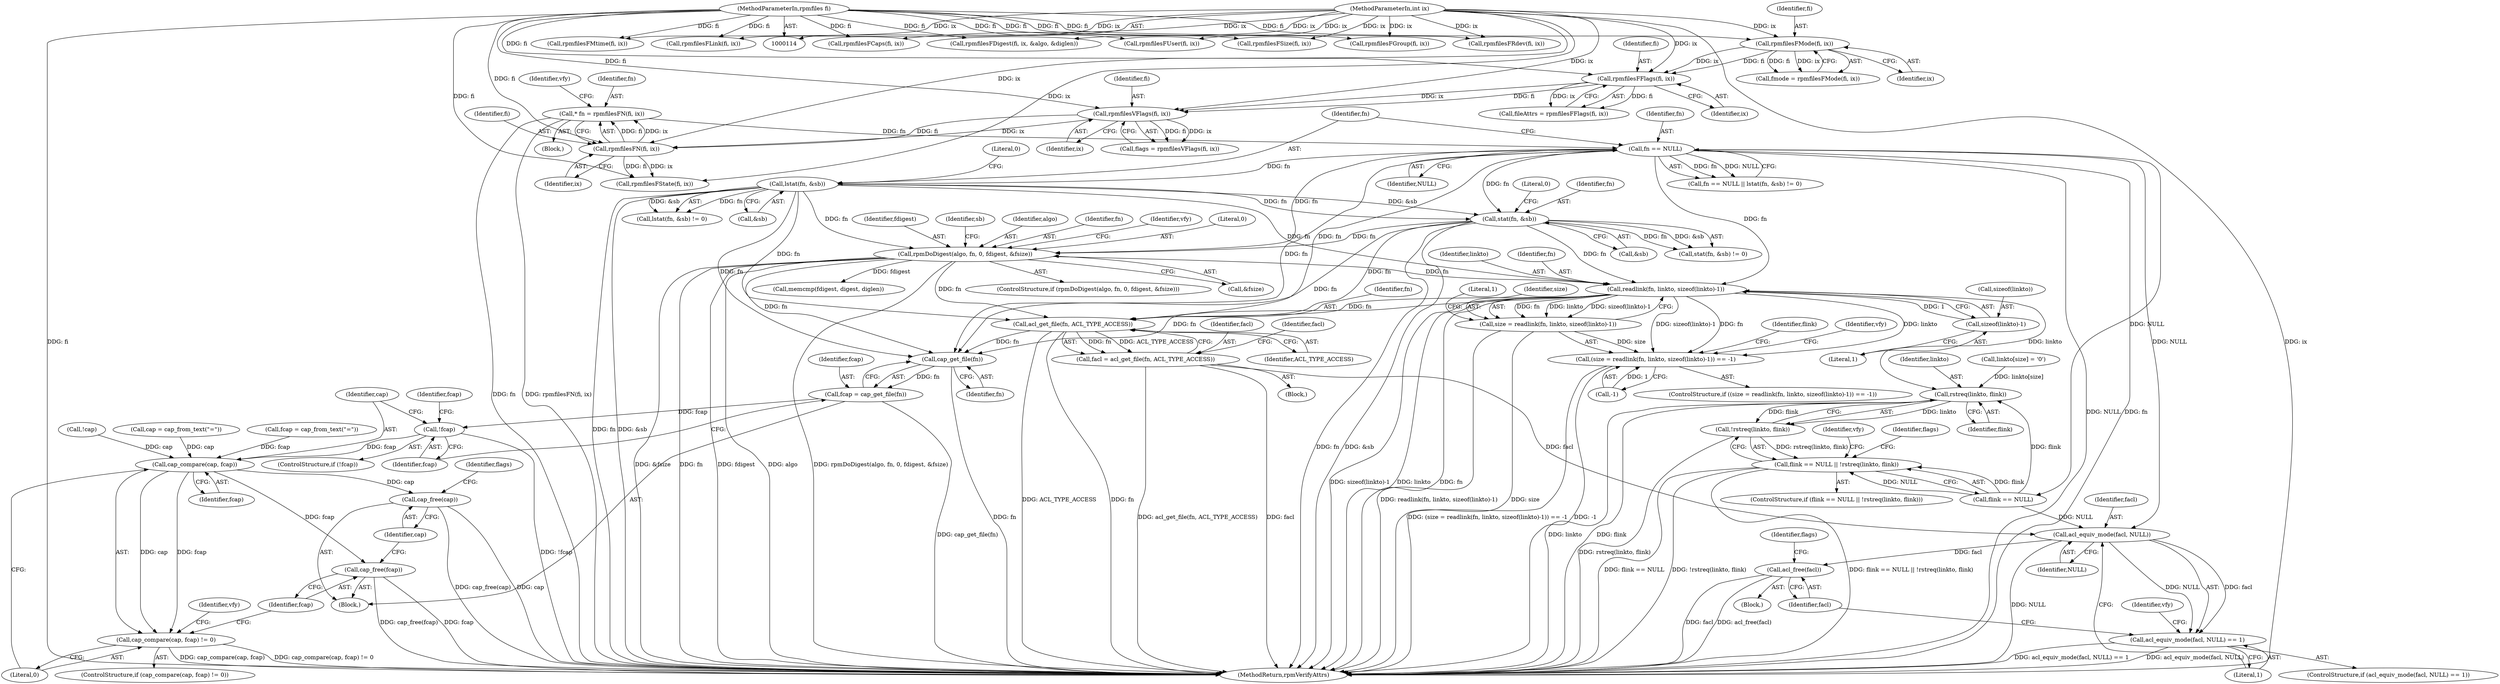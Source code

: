 digraph "0_rpm_c815822c8bdb138066ff58c624ae83e3a12ebfa9@API" {
"1000332" [label="(Call,readlink(fn, linkto, sizeof(linkto)-1))"];
"1000285" [label="(Call,rpmDoDigest(algo, fn, 0, fdigest, &fsize))"];
"1000183" [label="(Call,lstat(fn, &sb))"];
"1000179" [label="(Call,fn == NULL)"];
"1000138" [label="(Call,* fn = rpmfilesFN(fi, ix))"];
"1000140" [label="(Call,rpmfilesFN(fi, ix))"];
"1000134" [label="(Call,rpmfilesVFlags(fi, ix))"];
"1000128" [label="(Call,rpmfilesFFlags(fi, ix))"];
"1000122" [label="(Call,rpmfilesFMode(fi, ix))"];
"1000115" [label="(MethodParameterIn,rpmfiles fi)"];
"1000116" [label="(MethodParameterIn,int ix)"];
"1000203" [label="(Call,stat(fn, &sb))"];
"1000335" [label="(Call,sizeof(linkto)-1)"];
"1000329" [label="(Call,(size = readlink(fn, linkto, sizeof(linkto)-1)) == -1)"];
"1000330" [label="(Call,size = readlink(fn, linkto, sizeof(linkto)-1))"];
"1000365" [label="(Call,rstreq(linkto, flink))"];
"1000364" [label="(Call,!rstreq(linkto, flink))"];
"1000360" [label="(Call,flink == NULL || !rstreq(linkto, flink))"];
"1000425" [label="(Call,acl_get_file(fn, ACL_TYPE_ACCESS))"];
"1000423" [label="(Call,facl = acl_get_file(fn, ACL_TYPE_ACCESS))"];
"1000433" [label="(Call,acl_equiv_mode(facl, NULL))"];
"1000432" [label="(Call,acl_equiv_mode(facl, NULL) == 1)"];
"1000441" [label="(Call,acl_free(facl))"];
"1000524" [label="(Call,cap_get_file(fn))"];
"1000522" [label="(Call,fcap = cap_get_file(fn))"];
"1000527" [label="(Call,!fcap)"];
"1000536" [label="(Call,cap_compare(cap, fcap))"];
"1000535" [label="(Call,cap_compare(cap, fcap) != 0)"];
"1000543" [label="(Call,cap_free(fcap))"];
"1000545" [label="(Call,cap_free(cap))"];
"1000204" [label="(Identifier,fn)"];
"1000124" [label="(Identifier,ix)"];
"1000359" [label="(ControlStructure,if (flink == NULL || !rstreq(linkto, flink)))"];
"1000527" [label="(Call,!fcap)"];
"1000523" [label="(Identifier,fcap)"];
"1000544" [label="(Identifier,fcap)"];
"1000134" [label="(Call,rpmfilesVFlags(fi, ix))"];
"1000118" [label="(Block,)"];
"1000706" [label="(MethodReturn,rpmVerifyAttrs)"];
"1000367" [label="(Identifier,flink)"];
"1000536" [label="(Call,cap_compare(cap, fcap))"];
"1000203" [label="(Call,stat(fn, &sb))"];
"1000335" [label="(Call,sizeof(linkto)-1)"];
"1000187" [label="(Literal,0)"];
"1000129" [label="(Identifier,fi)"];
"1000369" [label="(Identifier,vfy)"];
"1000442" [label="(Identifier,facl)"];
"1000183" [label="(Call,lstat(fn, &sb))"];
"1000364" [label="(Call,!rstreq(linkto, flink))"];
"1000302" [label="(Identifier,sb)"];
"1000135" [label="(Identifier,fi)"];
"1000432" [label="(Call,acl_equiv_mode(facl, NULL) == 1)"];
"1000332" [label="(Call,readlink(fn, linkto, sizeof(linkto)-1))"];
"1000139" [label="(Identifier,fn)"];
"1000180" [label="(Identifier,fn)"];
"1000132" [label="(Call,flags = rpmfilesVFlags(fi, ix))"];
"1000434" [label="(Identifier,facl)"];
"1000426" [label="(Identifier,fn)"];
"1000179" [label="(Call,fn == NULL)"];
"1000181" [label="(Identifier,NULL)"];
"1000339" [label="(Call,-1)"];
"1000185" [label="(Call,&sb)"];
"1000423" [label="(Call,facl = acl_get_file(fn, ACL_TYPE_ACCESS))"];
"1000361" [label="(Call,flink == NULL)"];
"1000116" [label="(MethodParameterIn,int ix)"];
"1000330" [label="(Call,size = readlink(fn, linkto, sizeof(linkto)-1))"];
"1000526" [label="(ControlStructure,if (!fcap))"];
"1000336" [label="(Call,sizeof(linkto))"];
"1000541" [label="(Identifier,vfy)"];
"1000366" [label="(Identifier,linkto)"];
"1000329" [label="(Call,(size = readlink(fn, linkto, sizeof(linkto)-1)) == -1)"];
"1000524" [label="(Call,cap_get_file(fn))"];
"1000123" [label="(Identifier,fi)"];
"1000286" [label="(Identifier,algo)"];
"1000115" [label="(MethodParameterIn,rpmfiles fi)"];
"1000424" [label="(Identifier,facl)"];
"1000381" [label="(Call,rpmfilesFSize(fi, ix))"];
"1000333" [label="(Identifier,fn)"];
"1000433" [label="(Call,acl_equiv_mode(facl, NULL))"];
"1000429" [label="(Identifier,facl)"];
"1000439" [label="(Identifier,vfy)"];
"1000140" [label="(Call,rpmfilesFN(fi, ix))"];
"1000120" [label="(Call,fmode = rpmfilesFMode(fi, ix))"];
"1000537" [label="(Identifier,cap)"];
"1000505" [label="(Block,)"];
"1000138" [label="(Call,* fn = rpmfilesFN(fi, ix))"];
"1000550" [label="(Identifier,flags)"];
"1000306" [label="(Call,memcmp(fdigest, digest, diglen))"];
"1000284" [label="(ControlStructure,if (rpmDoDigest(algo, fn, 0, fdigest, &fsize)))"];
"1000530" [label="(Call,fcap = cap_from_text(\"=\"))"];
"1000350" [label="(Identifier,flink)"];
"1000287" [label="(Identifier,fn)"];
"1000511" [label="(Call,rpmfilesFCaps(fi, ix))"];
"1000543" [label="(Call,cap_free(fcap))"];
"1000334" [label="(Identifier,linkto)"];
"1000427" [label="(Identifier,ACL_TYPE_ACCESS)"];
"1000535" [label="(Call,cap_compare(cap, fcap) != 0)"];
"1000285" [label="(Call,rpmDoDigest(algo, fn, 0, fdigest, &fsize))"];
"1000141" [label="(Identifier,fi)"];
"1000184" [label="(Identifier,fn)"];
"1000525" [label="(Identifier,fn)"];
"1000435" [label="(Identifier,NULL)"];
"1000342" [label="(Identifier,vfy)"];
"1000534" [label="(ControlStructure,if (cap_compare(cap, fcap) != 0))"];
"1000142" [label="(Identifier,ix)"];
"1000441" [label="(Call,acl_free(facl))"];
"1000531" [label="(Identifier,fcap)"];
"1000126" [label="(Call,fileAttrs = rpmfilesFFlags(fi, ix))"];
"1000431" [label="(ControlStructure,if (acl_equiv_mode(facl, NULL) == 1))"];
"1000146" [label="(Identifier,vfy)"];
"1000290" [label="(Call,&fsize)"];
"1000351" [label="(Call,rpmfilesFLink(fi, ix))"];
"1000546" [label="(Identifier,cap)"];
"1000490" [label="(Call,rpmfilesFRdev(fi, ix))"];
"1000522" [label="(Call,fcap = cap_get_file(fn))"];
"1000518" [label="(Call,cap = cap_from_text(\"=\"))"];
"1000149" [label="(Call,rpmfilesFState(fi, ix))"];
"1000538" [label="(Identifier,fcap)"];
"1000539" [label="(Literal,0)"];
"1000445" [label="(Identifier,flags)"];
"1000545" [label="(Call,cap_free(cap))"];
"1000365" [label="(Call,rstreq(linkto, flink))"];
"1000122" [label="(Call,rpmfilesFMode(fi, ix))"];
"1000207" [label="(Literal,0)"];
"1000391" [label="(Block,)"];
"1000294" [label="(Identifier,vfy)"];
"1000288" [label="(Literal,0)"];
"1000338" [label="(Literal,1)"];
"1000289" [label="(Identifier,fdigest)"];
"1000128" [label="(Call,rpmfilesFFlags(fi, ix))"];
"1000436" [label="(Literal,1)"];
"1000648" [label="(Call,rpmfilesFGroup(fi, ix))"];
"1000354" [label="(Call,linkto[size] = '\0')"];
"1000182" [label="(Call,lstat(fn, &sb) != 0)"];
"1000578" [label="(Call,rpmfilesFUser(fi, ix))"];
"1000178" [label="(Call,fn == NULL || lstat(fn, &sb) != 0)"];
"1000130" [label="(Identifier,ix)"];
"1000205" [label="(Call,&sb)"];
"1000328" [label="(ControlStructure,if ((size = readlink(fn, linkto, sizeof(linkto)-1)) == -1))"];
"1000515" [label="(Call,!cap)"];
"1000528" [label="(Identifier,fcap)"];
"1000425" [label="(Call,acl_get_file(fn, ACL_TYPE_ACCESS))"];
"1000373" [label="(Identifier,flags)"];
"1000331" [label="(Identifier,size)"];
"1000556" [label="(Call,rpmfilesFMtime(fi, ix))"];
"1000340" [label="(Literal,1)"];
"1000430" [label="(Block,)"];
"1000360" [label="(Call,flink == NULL || !rstreq(linkto, flink))"];
"1000202" [label="(Call,stat(fn, &sb) != 0)"];
"1000274" [label="(Call,rpmfilesFDigest(fi, ix, &algo, &diglen))"];
"1000136" [label="(Identifier,ix)"];
"1000332" -> "1000330"  [label="AST: "];
"1000332" -> "1000335"  [label="CFG: "];
"1000333" -> "1000332"  [label="AST: "];
"1000334" -> "1000332"  [label="AST: "];
"1000335" -> "1000332"  [label="AST: "];
"1000330" -> "1000332"  [label="CFG: "];
"1000332" -> "1000706"  [label="DDG: linkto"];
"1000332" -> "1000706"  [label="DDG: fn"];
"1000332" -> "1000706"  [label="DDG: sizeof(linkto)-1"];
"1000332" -> "1000329"  [label="DDG: fn"];
"1000332" -> "1000329"  [label="DDG: linkto"];
"1000332" -> "1000329"  [label="DDG: sizeof(linkto)-1"];
"1000332" -> "1000330"  [label="DDG: fn"];
"1000332" -> "1000330"  [label="DDG: linkto"];
"1000332" -> "1000330"  [label="DDG: sizeof(linkto)-1"];
"1000285" -> "1000332"  [label="DDG: fn"];
"1000183" -> "1000332"  [label="DDG: fn"];
"1000179" -> "1000332"  [label="DDG: fn"];
"1000203" -> "1000332"  [label="DDG: fn"];
"1000335" -> "1000332"  [label="DDG: 1"];
"1000332" -> "1000365"  [label="DDG: linkto"];
"1000332" -> "1000425"  [label="DDG: fn"];
"1000332" -> "1000524"  [label="DDG: fn"];
"1000285" -> "1000284"  [label="AST: "];
"1000285" -> "1000290"  [label="CFG: "];
"1000286" -> "1000285"  [label="AST: "];
"1000287" -> "1000285"  [label="AST: "];
"1000288" -> "1000285"  [label="AST: "];
"1000289" -> "1000285"  [label="AST: "];
"1000290" -> "1000285"  [label="AST: "];
"1000294" -> "1000285"  [label="CFG: "];
"1000302" -> "1000285"  [label="CFG: "];
"1000285" -> "1000706"  [label="DDG: algo"];
"1000285" -> "1000706"  [label="DDG: rpmDoDigest(algo, fn, 0, fdigest, &fsize)"];
"1000285" -> "1000706"  [label="DDG: &fsize"];
"1000285" -> "1000706"  [label="DDG: fn"];
"1000285" -> "1000706"  [label="DDG: fdigest"];
"1000183" -> "1000285"  [label="DDG: fn"];
"1000179" -> "1000285"  [label="DDG: fn"];
"1000203" -> "1000285"  [label="DDG: fn"];
"1000285" -> "1000306"  [label="DDG: fdigest"];
"1000285" -> "1000425"  [label="DDG: fn"];
"1000285" -> "1000524"  [label="DDG: fn"];
"1000183" -> "1000182"  [label="AST: "];
"1000183" -> "1000185"  [label="CFG: "];
"1000184" -> "1000183"  [label="AST: "];
"1000185" -> "1000183"  [label="AST: "];
"1000187" -> "1000183"  [label="CFG: "];
"1000183" -> "1000706"  [label="DDG: &sb"];
"1000183" -> "1000706"  [label="DDG: fn"];
"1000183" -> "1000182"  [label="DDG: fn"];
"1000183" -> "1000182"  [label="DDG: &sb"];
"1000179" -> "1000183"  [label="DDG: fn"];
"1000183" -> "1000203"  [label="DDG: fn"];
"1000183" -> "1000203"  [label="DDG: &sb"];
"1000183" -> "1000425"  [label="DDG: fn"];
"1000183" -> "1000524"  [label="DDG: fn"];
"1000179" -> "1000178"  [label="AST: "];
"1000179" -> "1000181"  [label="CFG: "];
"1000180" -> "1000179"  [label="AST: "];
"1000181" -> "1000179"  [label="AST: "];
"1000184" -> "1000179"  [label="CFG: "];
"1000178" -> "1000179"  [label="CFG: "];
"1000179" -> "1000706"  [label="DDG: NULL"];
"1000179" -> "1000706"  [label="DDG: fn"];
"1000179" -> "1000178"  [label="DDG: fn"];
"1000179" -> "1000178"  [label="DDG: NULL"];
"1000138" -> "1000179"  [label="DDG: fn"];
"1000179" -> "1000203"  [label="DDG: fn"];
"1000179" -> "1000361"  [label="DDG: NULL"];
"1000179" -> "1000425"  [label="DDG: fn"];
"1000179" -> "1000433"  [label="DDG: NULL"];
"1000179" -> "1000524"  [label="DDG: fn"];
"1000138" -> "1000118"  [label="AST: "];
"1000138" -> "1000140"  [label="CFG: "];
"1000139" -> "1000138"  [label="AST: "];
"1000140" -> "1000138"  [label="AST: "];
"1000146" -> "1000138"  [label="CFG: "];
"1000138" -> "1000706"  [label="DDG: fn"];
"1000138" -> "1000706"  [label="DDG: rpmfilesFN(fi, ix)"];
"1000140" -> "1000138"  [label="DDG: fi"];
"1000140" -> "1000138"  [label="DDG: ix"];
"1000140" -> "1000142"  [label="CFG: "];
"1000141" -> "1000140"  [label="AST: "];
"1000142" -> "1000140"  [label="AST: "];
"1000134" -> "1000140"  [label="DDG: fi"];
"1000134" -> "1000140"  [label="DDG: ix"];
"1000115" -> "1000140"  [label="DDG: fi"];
"1000116" -> "1000140"  [label="DDG: ix"];
"1000140" -> "1000149"  [label="DDG: fi"];
"1000140" -> "1000149"  [label="DDG: ix"];
"1000134" -> "1000132"  [label="AST: "];
"1000134" -> "1000136"  [label="CFG: "];
"1000135" -> "1000134"  [label="AST: "];
"1000136" -> "1000134"  [label="AST: "];
"1000132" -> "1000134"  [label="CFG: "];
"1000134" -> "1000132"  [label="DDG: fi"];
"1000134" -> "1000132"  [label="DDG: ix"];
"1000128" -> "1000134"  [label="DDG: fi"];
"1000128" -> "1000134"  [label="DDG: ix"];
"1000115" -> "1000134"  [label="DDG: fi"];
"1000116" -> "1000134"  [label="DDG: ix"];
"1000128" -> "1000126"  [label="AST: "];
"1000128" -> "1000130"  [label="CFG: "];
"1000129" -> "1000128"  [label="AST: "];
"1000130" -> "1000128"  [label="AST: "];
"1000126" -> "1000128"  [label="CFG: "];
"1000128" -> "1000126"  [label="DDG: fi"];
"1000128" -> "1000126"  [label="DDG: ix"];
"1000122" -> "1000128"  [label="DDG: fi"];
"1000122" -> "1000128"  [label="DDG: ix"];
"1000115" -> "1000128"  [label="DDG: fi"];
"1000116" -> "1000128"  [label="DDG: ix"];
"1000122" -> "1000120"  [label="AST: "];
"1000122" -> "1000124"  [label="CFG: "];
"1000123" -> "1000122"  [label="AST: "];
"1000124" -> "1000122"  [label="AST: "];
"1000120" -> "1000122"  [label="CFG: "];
"1000122" -> "1000120"  [label="DDG: fi"];
"1000122" -> "1000120"  [label="DDG: ix"];
"1000115" -> "1000122"  [label="DDG: fi"];
"1000116" -> "1000122"  [label="DDG: ix"];
"1000115" -> "1000114"  [label="AST: "];
"1000115" -> "1000706"  [label="DDG: fi"];
"1000115" -> "1000149"  [label="DDG: fi"];
"1000115" -> "1000274"  [label="DDG: fi"];
"1000115" -> "1000351"  [label="DDG: fi"];
"1000115" -> "1000381"  [label="DDG: fi"];
"1000115" -> "1000490"  [label="DDG: fi"];
"1000115" -> "1000511"  [label="DDG: fi"];
"1000115" -> "1000556"  [label="DDG: fi"];
"1000115" -> "1000578"  [label="DDG: fi"];
"1000115" -> "1000648"  [label="DDG: fi"];
"1000116" -> "1000114"  [label="AST: "];
"1000116" -> "1000706"  [label="DDG: ix"];
"1000116" -> "1000149"  [label="DDG: ix"];
"1000116" -> "1000274"  [label="DDG: ix"];
"1000116" -> "1000351"  [label="DDG: ix"];
"1000116" -> "1000381"  [label="DDG: ix"];
"1000116" -> "1000490"  [label="DDG: ix"];
"1000116" -> "1000511"  [label="DDG: ix"];
"1000116" -> "1000556"  [label="DDG: ix"];
"1000116" -> "1000578"  [label="DDG: ix"];
"1000116" -> "1000648"  [label="DDG: ix"];
"1000203" -> "1000202"  [label="AST: "];
"1000203" -> "1000205"  [label="CFG: "];
"1000204" -> "1000203"  [label="AST: "];
"1000205" -> "1000203"  [label="AST: "];
"1000207" -> "1000203"  [label="CFG: "];
"1000203" -> "1000706"  [label="DDG: &sb"];
"1000203" -> "1000706"  [label="DDG: fn"];
"1000203" -> "1000202"  [label="DDG: fn"];
"1000203" -> "1000202"  [label="DDG: &sb"];
"1000203" -> "1000425"  [label="DDG: fn"];
"1000203" -> "1000524"  [label="DDG: fn"];
"1000335" -> "1000338"  [label="CFG: "];
"1000336" -> "1000335"  [label="AST: "];
"1000338" -> "1000335"  [label="AST: "];
"1000329" -> "1000328"  [label="AST: "];
"1000329" -> "1000339"  [label="CFG: "];
"1000330" -> "1000329"  [label="AST: "];
"1000339" -> "1000329"  [label="AST: "];
"1000342" -> "1000329"  [label="CFG: "];
"1000350" -> "1000329"  [label="CFG: "];
"1000329" -> "1000706"  [label="DDG: -1"];
"1000329" -> "1000706"  [label="DDG: (size = readlink(fn, linkto, sizeof(linkto)-1)) == -1"];
"1000330" -> "1000329"  [label="DDG: size"];
"1000339" -> "1000329"  [label="DDG: 1"];
"1000331" -> "1000330"  [label="AST: "];
"1000340" -> "1000330"  [label="CFG: "];
"1000330" -> "1000706"  [label="DDG: size"];
"1000330" -> "1000706"  [label="DDG: readlink(fn, linkto, sizeof(linkto)-1)"];
"1000365" -> "1000364"  [label="AST: "];
"1000365" -> "1000367"  [label="CFG: "];
"1000366" -> "1000365"  [label="AST: "];
"1000367" -> "1000365"  [label="AST: "];
"1000364" -> "1000365"  [label="CFG: "];
"1000365" -> "1000706"  [label="DDG: flink"];
"1000365" -> "1000706"  [label="DDG: linkto"];
"1000365" -> "1000364"  [label="DDG: linkto"];
"1000365" -> "1000364"  [label="DDG: flink"];
"1000354" -> "1000365"  [label="DDG: linkto[size]"];
"1000361" -> "1000365"  [label="DDG: flink"];
"1000364" -> "1000360"  [label="AST: "];
"1000360" -> "1000364"  [label="CFG: "];
"1000364" -> "1000706"  [label="DDG: rstreq(linkto, flink)"];
"1000364" -> "1000360"  [label="DDG: rstreq(linkto, flink)"];
"1000360" -> "1000359"  [label="AST: "];
"1000360" -> "1000361"  [label="CFG: "];
"1000361" -> "1000360"  [label="AST: "];
"1000369" -> "1000360"  [label="CFG: "];
"1000373" -> "1000360"  [label="CFG: "];
"1000360" -> "1000706"  [label="DDG: flink == NULL"];
"1000360" -> "1000706"  [label="DDG: !rstreq(linkto, flink)"];
"1000360" -> "1000706"  [label="DDG: flink == NULL || !rstreq(linkto, flink)"];
"1000361" -> "1000360"  [label="DDG: flink"];
"1000361" -> "1000360"  [label="DDG: NULL"];
"1000425" -> "1000423"  [label="AST: "];
"1000425" -> "1000427"  [label="CFG: "];
"1000426" -> "1000425"  [label="AST: "];
"1000427" -> "1000425"  [label="AST: "];
"1000423" -> "1000425"  [label="CFG: "];
"1000425" -> "1000706"  [label="DDG: ACL_TYPE_ACCESS"];
"1000425" -> "1000706"  [label="DDG: fn"];
"1000425" -> "1000423"  [label="DDG: fn"];
"1000425" -> "1000423"  [label="DDG: ACL_TYPE_ACCESS"];
"1000425" -> "1000524"  [label="DDG: fn"];
"1000423" -> "1000391"  [label="AST: "];
"1000424" -> "1000423"  [label="AST: "];
"1000429" -> "1000423"  [label="CFG: "];
"1000423" -> "1000706"  [label="DDG: acl_get_file(fn, ACL_TYPE_ACCESS)"];
"1000423" -> "1000706"  [label="DDG: facl"];
"1000423" -> "1000433"  [label="DDG: facl"];
"1000433" -> "1000432"  [label="AST: "];
"1000433" -> "1000435"  [label="CFG: "];
"1000434" -> "1000433"  [label="AST: "];
"1000435" -> "1000433"  [label="AST: "];
"1000436" -> "1000433"  [label="CFG: "];
"1000433" -> "1000706"  [label="DDG: NULL"];
"1000433" -> "1000432"  [label="DDG: facl"];
"1000433" -> "1000432"  [label="DDG: NULL"];
"1000361" -> "1000433"  [label="DDG: NULL"];
"1000433" -> "1000441"  [label="DDG: facl"];
"1000432" -> "1000431"  [label="AST: "];
"1000432" -> "1000436"  [label="CFG: "];
"1000436" -> "1000432"  [label="AST: "];
"1000439" -> "1000432"  [label="CFG: "];
"1000442" -> "1000432"  [label="CFG: "];
"1000432" -> "1000706"  [label="DDG: acl_equiv_mode(facl, NULL) == 1"];
"1000432" -> "1000706"  [label="DDG: acl_equiv_mode(facl, NULL)"];
"1000441" -> "1000430"  [label="AST: "];
"1000441" -> "1000442"  [label="CFG: "];
"1000442" -> "1000441"  [label="AST: "];
"1000445" -> "1000441"  [label="CFG: "];
"1000441" -> "1000706"  [label="DDG: facl"];
"1000441" -> "1000706"  [label="DDG: acl_free(facl)"];
"1000524" -> "1000522"  [label="AST: "];
"1000524" -> "1000525"  [label="CFG: "];
"1000525" -> "1000524"  [label="AST: "];
"1000522" -> "1000524"  [label="CFG: "];
"1000524" -> "1000706"  [label="DDG: fn"];
"1000524" -> "1000522"  [label="DDG: fn"];
"1000522" -> "1000505"  [label="AST: "];
"1000523" -> "1000522"  [label="AST: "];
"1000528" -> "1000522"  [label="CFG: "];
"1000522" -> "1000706"  [label="DDG: cap_get_file(fn)"];
"1000522" -> "1000527"  [label="DDG: fcap"];
"1000527" -> "1000526"  [label="AST: "];
"1000527" -> "1000528"  [label="CFG: "];
"1000528" -> "1000527"  [label="AST: "];
"1000531" -> "1000527"  [label="CFG: "];
"1000537" -> "1000527"  [label="CFG: "];
"1000527" -> "1000706"  [label="DDG: !fcap"];
"1000527" -> "1000536"  [label="DDG: fcap"];
"1000536" -> "1000535"  [label="AST: "];
"1000536" -> "1000538"  [label="CFG: "];
"1000537" -> "1000536"  [label="AST: "];
"1000538" -> "1000536"  [label="AST: "];
"1000539" -> "1000536"  [label="CFG: "];
"1000536" -> "1000535"  [label="DDG: cap"];
"1000536" -> "1000535"  [label="DDG: fcap"];
"1000518" -> "1000536"  [label="DDG: cap"];
"1000515" -> "1000536"  [label="DDG: cap"];
"1000530" -> "1000536"  [label="DDG: fcap"];
"1000536" -> "1000543"  [label="DDG: fcap"];
"1000536" -> "1000545"  [label="DDG: cap"];
"1000535" -> "1000534"  [label="AST: "];
"1000535" -> "1000539"  [label="CFG: "];
"1000539" -> "1000535"  [label="AST: "];
"1000541" -> "1000535"  [label="CFG: "];
"1000544" -> "1000535"  [label="CFG: "];
"1000535" -> "1000706"  [label="DDG: cap_compare(cap, fcap)"];
"1000535" -> "1000706"  [label="DDG: cap_compare(cap, fcap) != 0"];
"1000543" -> "1000505"  [label="AST: "];
"1000543" -> "1000544"  [label="CFG: "];
"1000544" -> "1000543"  [label="AST: "];
"1000546" -> "1000543"  [label="CFG: "];
"1000543" -> "1000706"  [label="DDG: cap_free(fcap)"];
"1000543" -> "1000706"  [label="DDG: fcap"];
"1000545" -> "1000505"  [label="AST: "];
"1000545" -> "1000546"  [label="CFG: "];
"1000546" -> "1000545"  [label="AST: "];
"1000550" -> "1000545"  [label="CFG: "];
"1000545" -> "1000706"  [label="DDG: cap"];
"1000545" -> "1000706"  [label="DDG: cap_free(cap)"];
}
